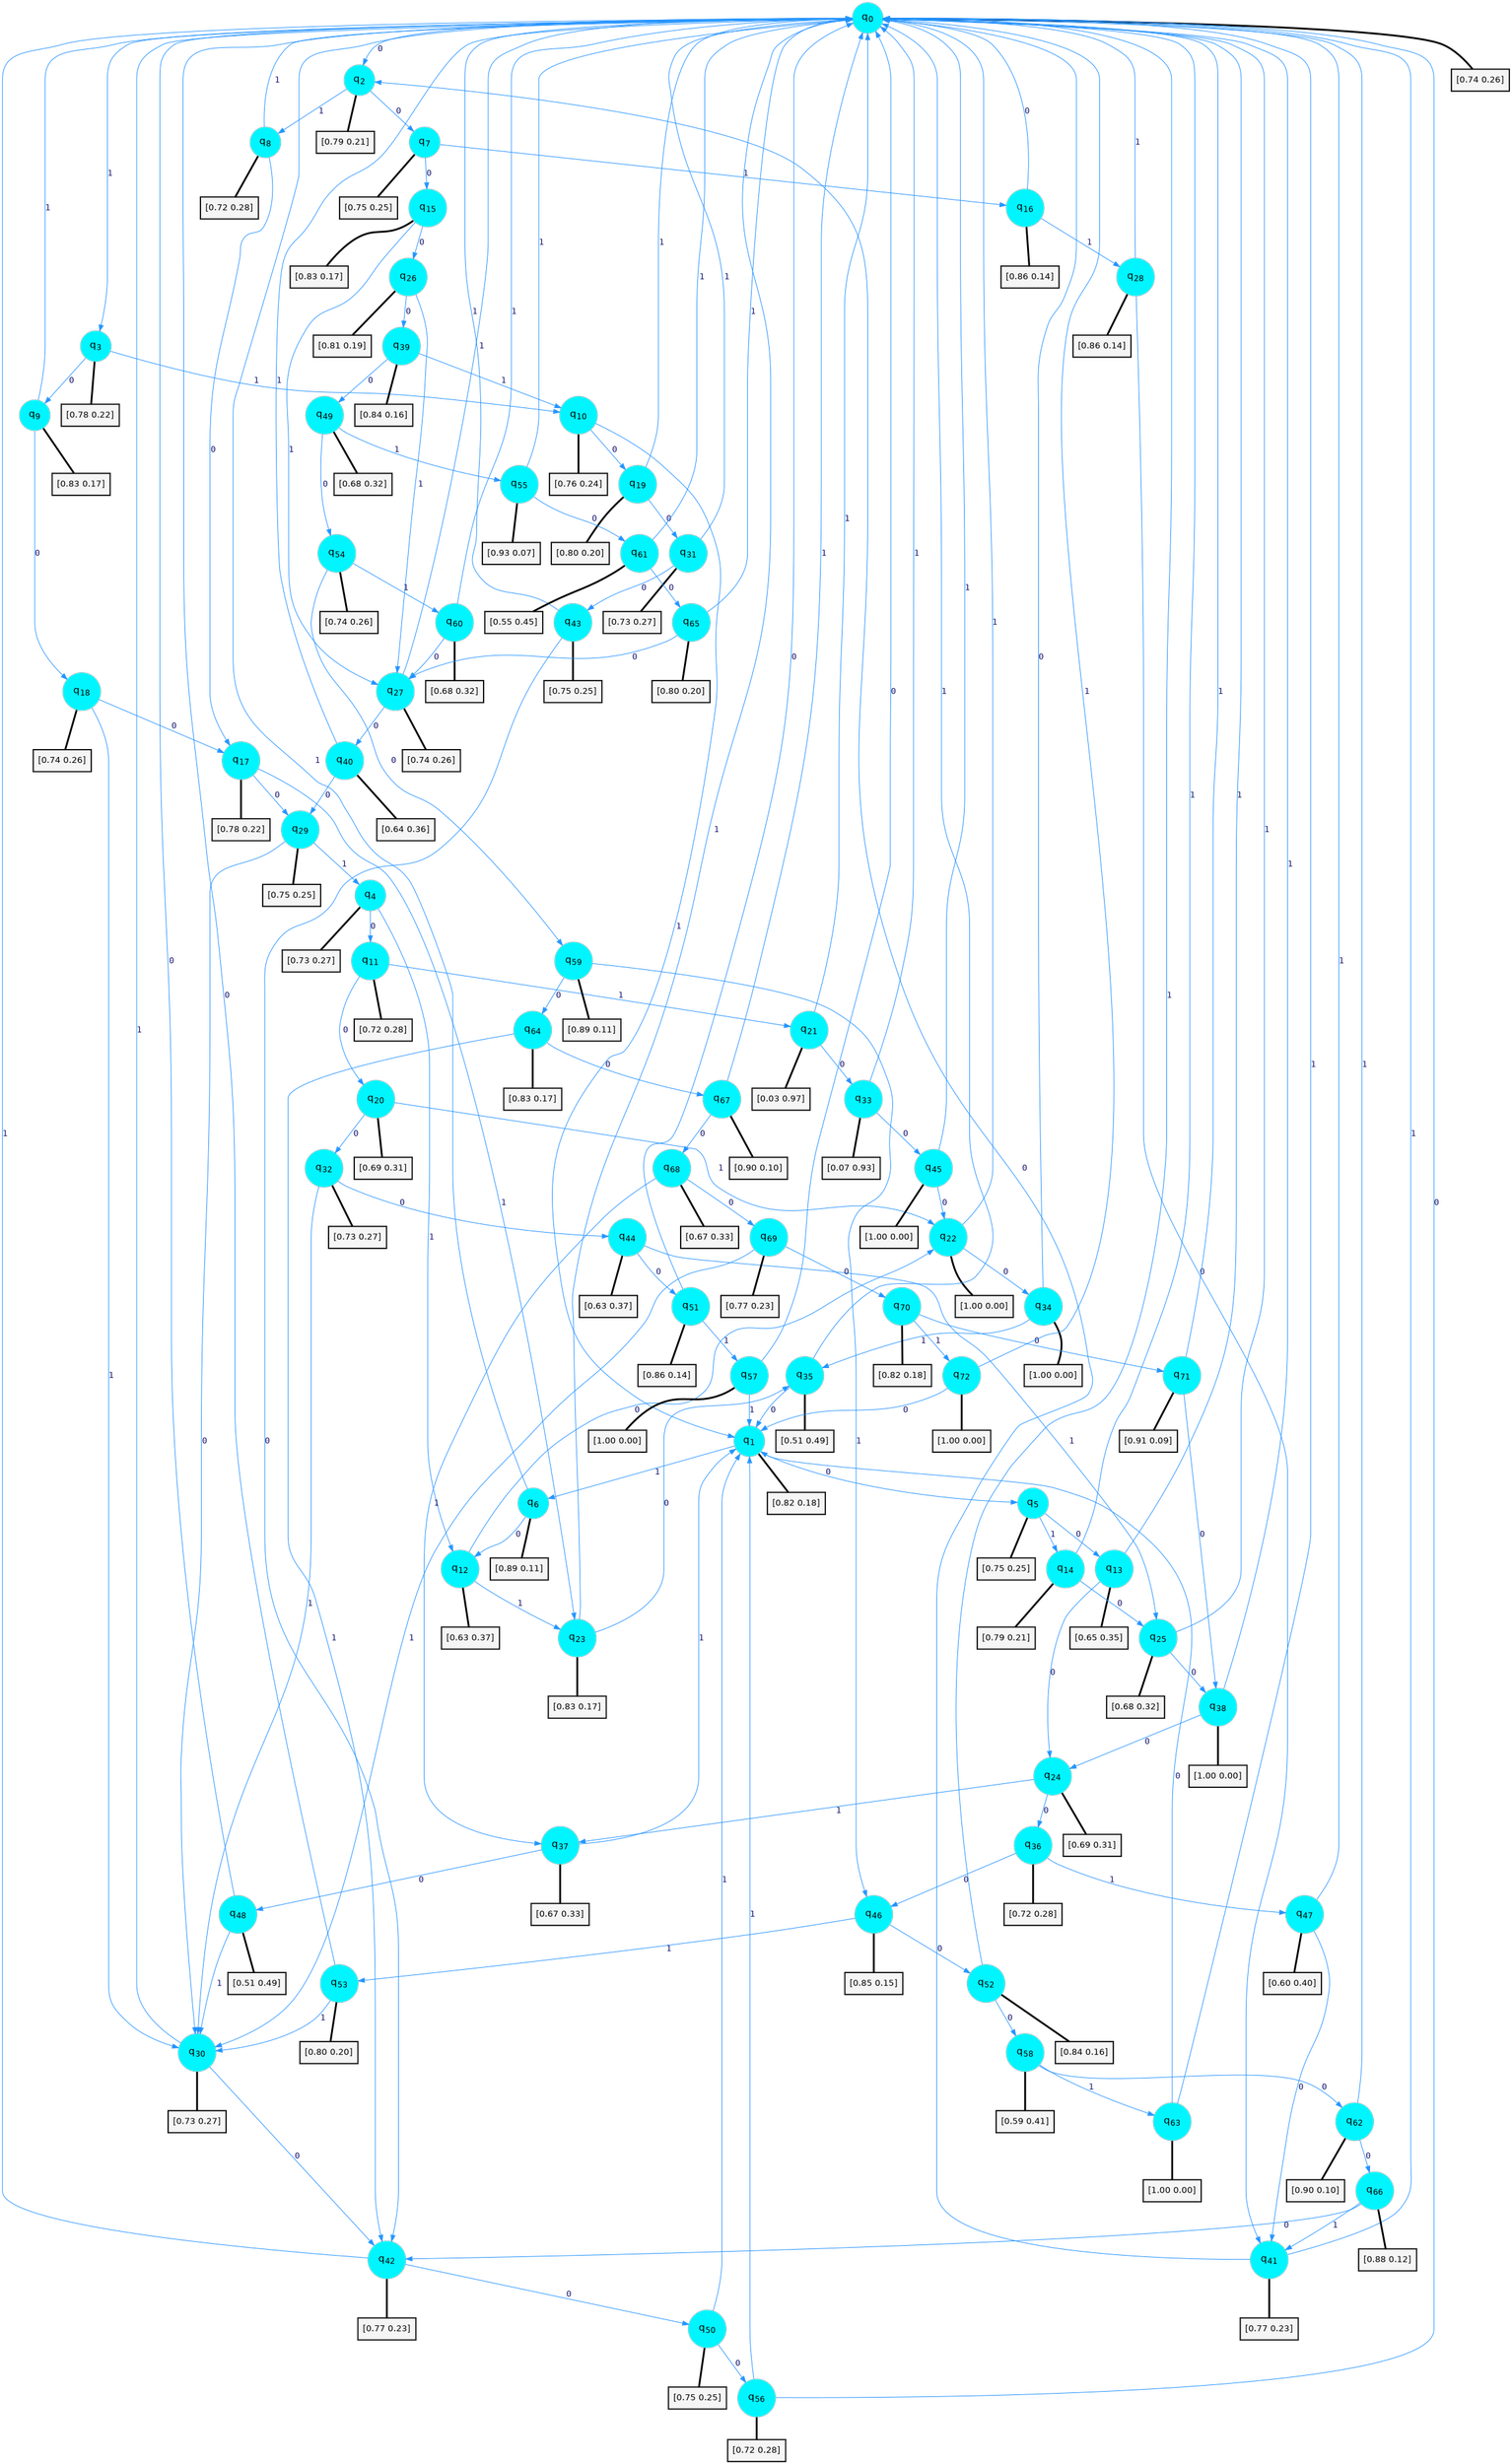 digraph G {
graph [
bgcolor=transparent, dpi=300, rankdir=TD, size="40,25"];
node [
color=gray, fillcolor=turquoise1, fontcolor=black, fontname=Helvetica, fontsize=16, fontweight=bold, shape=circle, style=filled];
edge [
arrowsize=1, color=dodgerblue1, fontcolor=midnightblue, fontname=courier, fontweight=bold, penwidth=1, style=solid, weight=20];
0[label=<q<SUB>0</SUB>>];
1[label=<q<SUB>1</SUB>>];
2[label=<q<SUB>2</SUB>>];
3[label=<q<SUB>3</SUB>>];
4[label=<q<SUB>4</SUB>>];
5[label=<q<SUB>5</SUB>>];
6[label=<q<SUB>6</SUB>>];
7[label=<q<SUB>7</SUB>>];
8[label=<q<SUB>8</SUB>>];
9[label=<q<SUB>9</SUB>>];
10[label=<q<SUB>10</SUB>>];
11[label=<q<SUB>11</SUB>>];
12[label=<q<SUB>12</SUB>>];
13[label=<q<SUB>13</SUB>>];
14[label=<q<SUB>14</SUB>>];
15[label=<q<SUB>15</SUB>>];
16[label=<q<SUB>16</SUB>>];
17[label=<q<SUB>17</SUB>>];
18[label=<q<SUB>18</SUB>>];
19[label=<q<SUB>19</SUB>>];
20[label=<q<SUB>20</SUB>>];
21[label=<q<SUB>21</SUB>>];
22[label=<q<SUB>22</SUB>>];
23[label=<q<SUB>23</SUB>>];
24[label=<q<SUB>24</SUB>>];
25[label=<q<SUB>25</SUB>>];
26[label=<q<SUB>26</SUB>>];
27[label=<q<SUB>27</SUB>>];
28[label=<q<SUB>28</SUB>>];
29[label=<q<SUB>29</SUB>>];
30[label=<q<SUB>30</SUB>>];
31[label=<q<SUB>31</SUB>>];
32[label=<q<SUB>32</SUB>>];
33[label=<q<SUB>33</SUB>>];
34[label=<q<SUB>34</SUB>>];
35[label=<q<SUB>35</SUB>>];
36[label=<q<SUB>36</SUB>>];
37[label=<q<SUB>37</SUB>>];
38[label=<q<SUB>38</SUB>>];
39[label=<q<SUB>39</SUB>>];
40[label=<q<SUB>40</SUB>>];
41[label=<q<SUB>41</SUB>>];
42[label=<q<SUB>42</SUB>>];
43[label=<q<SUB>43</SUB>>];
44[label=<q<SUB>44</SUB>>];
45[label=<q<SUB>45</SUB>>];
46[label=<q<SUB>46</SUB>>];
47[label=<q<SUB>47</SUB>>];
48[label=<q<SUB>48</SUB>>];
49[label=<q<SUB>49</SUB>>];
50[label=<q<SUB>50</SUB>>];
51[label=<q<SUB>51</SUB>>];
52[label=<q<SUB>52</SUB>>];
53[label=<q<SUB>53</SUB>>];
54[label=<q<SUB>54</SUB>>];
55[label=<q<SUB>55</SUB>>];
56[label=<q<SUB>56</SUB>>];
57[label=<q<SUB>57</SUB>>];
58[label=<q<SUB>58</SUB>>];
59[label=<q<SUB>59</SUB>>];
60[label=<q<SUB>60</SUB>>];
61[label=<q<SUB>61</SUB>>];
62[label=<q<SUB>62</SUB>>];
63[label=<q<SUB>63</SUB>>];
64[label=<q<SUB>64</SUB>>];
65[label=<q<SUB>65</SUB>>];
66[label=<q<SUB>66</SUB>>];
67[label=<q<SUB>67</SUB>>];
68[label=<q<SUB>68</SUB>>];
69[label=<q<SUB>69</SUB>>];
70[label=<q<SUB>70</SUB>>];
71[label=<q<SUB>71</SUB>>];
72[label=<q<SUB>72</SUB>>];
73[label="[0.74 0.26]", shape=box,fontcolor=black, fontname=Helvetica, fontsize=14, penwidth=2, fillcolor=whitesmoke,color=black];
74[label="[0.82 0.18]", shape=box,fontcolor=black, fontname=Helvetica, fontsize=14, penwidth=2, fillcolor=whitesmoke,color=black];
75[label="[0.79 0.21]", shape=box,fontcolor=black, fontname=Helvetica, fontsize=14, penwidth=2, fillcolor=whitesmoke,color=black];
76[label="[0.78 0.22]", shape=box,fontcolor=black, fontname=Helvetica, fontsize=14, penwidth=2, fillcolor=whitesmoke,color=black];
77[label="[0.73 0.27]", shape=box,fontcolor=black, fontname=Helvetica, fontsize=14, penwidth=2, fillcolor=whitesmoke,color=black];
78[label="[0.75 0.25]", shape=box,fontcolor=black, fontname=Helvetica, fontsize=14, penwidth=2, fillcolor=whitesmoke,color=black];
79[label="[0.89 0.11]", shape=box,fontcolor=black, fontname=Helvetica, fontsize=14, penwidth=2, fillcolor=whitesmoke,color=black];
80[label="[0.75 0.25]", shape=box,fontcolor=black, fontname=Helvetica, fontsize=14, penwidth=2, fillcolor=whitesmoke,color=black];
81[label="[0.72 0.28]", shape=box,fontcolor=black, fontname=Helvetica, fontsize=14, penwidth=2, fillcolor=whitesmoke,color=black];
82[label="[0.83 0.17]", shape=box,fontcolor=black, fontname=Helvetica, fontsize=14, penwidth=2, fillcolor=whitesmoke,color=black];
83[label="[0.76 0.24]", shape=box,fontcolor=black, fontname=Helvetica, fontsize=14, penwidth=2, fillcolor=whitesmoke,color=black];
84[label="[0.72 0.28]", shape=box,fontcolor=black, fontname=Helvetica, fontsize=14, penwidth=2, fillcolor=whitesmoke,color=black];
85[label="[0.63 0.37]", shape=box,fontcolor=black, fontname=Helvetica, fontsize=14, penwidth=2, fillcolor=whitesmoke,color=black];
86[label="[0.65 0.35]", shape=box,fontcolor=black, fontname=Helvetica, fontsize=14, penwidth=2, fillcolor=whitesmoke,color=black];
87[label="[0.79 0.21]", shape=box,fontcolor=black, fontname=Helvetica, fontsize=14, penwidth=2, fillcolor=whitesmoke,color=black];
88[label="[0.83 0.17]", shape=box,fontcolor=black, fontname=Helvetica, fontsize=14, penwidth=2, fillcolor=whitesmoke,color=black];
89[label="[0.86 0.14]", shape=box,fontcolor=black, fontname=Helvetica, fontsize=14, penwidth=2, fillcolor=whitesmoke,color=black];
90[label="[0.78 0.22]", shape=box,fontcolor=black, fontname=Helvetica, fontsize=14, penwidth=2, fillcolor=whitesmoke,color=black];
91[label="[0.74 0.26]", shape=box,fontcolor=black, fontname=Helvetica, fontsize=14, penwidth=2, fillcolor=whitesmoke,color=black];
92[label="[0.80 0.20]", shape=box,fontcolor=black, fontname=Helvetica, fontsize=14, penwidth=2, fillcolor=whitesmoke,color=black];
93[label="[0.69 0.31]", shape=box,fontcolor=black, fontname=Helvetica, fontsize=14, penwidth=2, fillcolor=whitesmoke,color=black];
94[label="[0.03 0.97]", shape=box,fontcolor=black, fontname=Helvetica, fontsize=14, penwidth=2, fillcolor=whitesmoke,color=black];
95[label="[1.00 0.00]", shape=box,fontcolor=black, fontname=Helvetica, fontsize=14, penwidth=2, fillcolor=whitesmoke,color=black];
96[label="[0.83 0.17]", shape=box,fontcolor=black, fontname=Helvetica, fontsize=14, penwidth=2, fillcolor=whitesmoke,color=black];
97[label="[0.69 0.31]", shape=box,fontcolor=black, fontname=Helvetica, fontsize=14, penwidth=2, fillcolor=whitesmoke,color=black];
98[label="[0.68 0.32]", shape=box,fontcolor=black, fontname=Helvetica, fontsize=14, penwidth=2, fillcolor=whitesmoke,color=black];
99[label="[0.81 0.19]", shape=box,fontcolor=black, fontname=Helvetica, fontsize=14, penwidth=2, fillcolor=whitesmoke,color=black];
100[label="[0.74 0.26]", shape=box,fontcolor=black, fontname=Helvetica, fontsize=14, penwidth=2, fillcolor=whitesmoke,color=black];
101[label="[0.86 0.14]", shape=box,fontcolor=black, fontname=Helvetica, fontsize=14, penwidth=2, fillcolor=whitesmoke,color=black];
102[label="[0.75 0.25]", shape=box,fontcolor=black, fontname=Helvetica, fontsize=14, penwidth=2, fillcolor=whitesmoke,color=black];
103[label="[0.73 0.27]", shape=box,fontcolor=black, fontname=Helvetica, fontsize=14, penwidth=2, fillcolor=whitesmoke,color=black];
104[label="[0.73 0.27]", shape=box,fontcolor=black, fontname=Helvetica, fontsize=14, penwidth=2, fillcolor=whitesmoke,color=black];
105[label="[0.73 0.27]", shape=box,fontcolor=black, fontname=Helvetica, fontsize=14, penwidth=2, fillcolor=whitesmoke,color=black];
106[label="[0.07 0.93]", shape=box,fontcolor=black, fontname=Helvetica, fontsize=14, penwidth=2, fillcolor=whitesmoke,color=black];
107[label="[1.00 0.00]", shape=box,fontcolor=black, fontname=Helvetica, fontsize=14, penwidth=2, fillcolor=whitesmoke,color=black];
108[label="[0.51 0.49]", shape=box,fontcolor=black, fontname=Helvetica, fontsize=14, penwidth=2, fillcolor=whitesmoke,color=black];
109[label="[0.72 0.28]", shape=box,fontcolor=black, fontname=Helvetica, fontsize=14, penwidth=2, fillcolor=whitesmoke,color=black];
110[label="[0.67 0.33]", shape=box,fontcolor=black, fontname=Helvetica, fontsize=14, penwidth=2, fillcolor=whitesmoke,color=black];
111[label="[1.00 0.00]", shape=box,fontcolor=black, fontname=Helvetica, fontsize=14, penwidth=2, fillcolor=whitesmoke,color=black];
112[label="[0.84 0.16]", shape=box,fontcolor=black, fontname=Helvetica, fontsize=14, penwidth=2, fillcolor=whitesmoke,color=black];
113[label="[0.64 0.36]", shape=box,fontcolor=black, fontname=Helvetica, fontsize=14, penwidth=2, fillcolor=whitesmoke,color=black];
114[label="[0.77 0.23]", shape=box,fontcolor=black, fontname=Helvetica, fontsize=14, penwidth=2, fillcolor=whitesmoke,color=black];
115[label="[0.77 0.23]", shape=box,fontcolor=black, fontname=Helvetica, fontsize=14, penwidth=2, fillcolor=whitesmoke,color=black];
116[label="[0.75 0.25]", shape=box,fontcolor=black, fontname=Helvetica, fontsize=14, penwidth=2, fillcolor=whitesmoke,color=black];
117[label="[0.63 0.37]", shape=box,fontcolor=black, fontname=Helvetica, fontsize=14, penwidth=2, fillcolor=whitesmoke,color=black];
118[label="[1.00 0.00]", shape=box,fontcolor=black, fontname=Helvetica, fontsize=14, penwidth=2, fillcolor=whitesmoke,color=black];
119[label="[0.85 0.15]", shape=box,fontcolor=black, fontname=Helvetica, fontsize=14, penwidth=2, fillcolor=whitesmoke,color=black];
120[label="[0.60 0.40]", shape=box,fontcolor=black, fontname=Helvetica, fontsize=14, penwidth=2, fillcolor=whitesmoke,color=black];
121[label="[0.51 0.49]", shape=box,fontcolor=black, fontname=Helvetica, fontsize=14, penwidth=2, fillcolor=whitesmoke,color=black];
122[label="[0.68 0.32]", shape=box,fontcolor=black, fontname=Helvetica, fontsize=14, penwidth=2, fillcolor=whitesmoke,color=black];
123[label="[0.75 0.25]", shape=box,fontcolor=black, fontname=Helvetica, fontsize=14, penwidth=2, fillcolor=whitesmoke,color=black];
124[label="[0.86 0.14]", shape=box,fontcolor=black, fontname=Helvetica, fontsize=14, penwidth=2, fillcolor=whitesmoke,color=black];
125[label="[0.84 0.16]", shape=box,fontcolor=black, fontname=Helvetica, fontsize=14, penwidth=2, fillcolor=whitesmoke,color=black];
126[label="[0.80 0.20]", shape=box,fontcolor=black, fontname=Helvetica, fontsize=14, penwidth=2, fillcolor=whitesmoke,color=black];
127[label="[0.74 0.26]", shape=box,fontcolor=black, fontname=Helvetica, fontsize=14, penwidth=2, fillcolor=whitesmoke,color=black];
128[label="[0.93 0.07]", shape=box,fontcolor=black, fontname=Helvetica, fontsize=14, penwidth=2, fillcolor=whitesmoke,color=black];
129[label="[0.72 0.28]", shape=box,fontcolor=black, fontname=Helvetica, fontsize=14, penwidth=2, fillcolor=whitesmoke,color=black];
130[label="[1.00 0.00]", shape=box,fontcolor=black, fontname=Helvetica, fontsize=14, penwidth=2, fillcolor=whitesmoke,color=black];
131[label="[0.59 0.41]", shape=box,fontcolor=black, fontname=Helvetica, fontsize=14, penwidth=2, fillcolor=whitesmoke,color=black];
132[label="[0.89 0.11]", shape=box,fontcolor=black, fontname=Helvetica, fontsize=14, penwidth=2, fillcolor=whitesmoke,color=black];
133[label="[0.68 0.32]", shape=box,fontcolor=black, fontname=Helvetica, fontsize=14, penwidth=2, fillcolor=whitesmoke,color=black];
134[label="[0.55 0.45]", shape=box,fontcolor=black, fontname=Helvetica, fontsize=14, penwidth=2, fillcolor=whitesmoke,color=black];
135[label="[0.90 0.10]", shape=box,fontcolor=black, fontname=Helvetica, fontsize=14, penwidth=2, fillcolor=whitesmoke,color=black];
136[label="[1.00 0.00]", shape=box,fontcolor=black, fontname=Helvetica, fontsize=14, penwidth=2, fillcolor=whitesmoke,color=black];
137[label="[0.83 0.17]", shape=box,fontcolor=black, fontname=Helvetica, fontsize=14, penwidth=2, fillcolor=whitesmoke,color=black];
138[label="[0.80 0.20]", shape=box,fontcolor=black, fontname=Helvetica, fontsize=14, penwidth=2, fillcolor=whitesmoke,color=black];
139[label="[0.88 0.12]", shape=box,fontcolor=black, fontname=Helvetica, fontsize=14, penwidth=2, fillcolor=whitesmoke,color=black];
140[label="[0.90 0.10]", shape=box,fontcolor=black, fontname=Helvetica, fontsize=14, penwidth=2, fillcolor=whitesmoke,color=black];
141[label="[0.67 0.33]", shape=box,fontcolor=black, fontname=Helvetica, fontsize=14, penwidth=2, fillcolor=whitesmoke,color=black];
142[label="[0.77 0.23]", shape=box,fontcolor=black, fontname=Helvetica, fontsize=14, penwidth=2, fillcolor=whitesmoke,color=black];
143[label="[0.82 0.18]", shape=box,fontcolor=black, fontname=Helvetica, fontsize=14, penwidth=2, fillcolor=whitesmoke,color=black];
144[label="[0.91 0.09]", shape=box,fontcolor=black, fontname=Helvetica, fontsize=14, penwidth=2, fillcolor=whitesmoke,color=black];
145[label="[1.00 0.00]", shape=box,fontcolor=black, fontname=Helvetica, fontsize=14, penwidth=2, fillcolor=whitesmoke,color=black];
0->2 [label=0];
0->3 [label=1];
0->73 [arrowhead=none, penwidth=3,color=black];
1->5 [label=0];
1->6 [label=1];
1->74 [arrowhead=none, penwidth=3,color=black];
2->7 [label=0];
2->8 [label=1];
2->75 [arrowhead=none, penwidth=3,color=black];
3->9 [label=0];
3->10 [label=1];
3->76 [arrowhead=none, penwidth=3,color=black];
4->11 [label=0];
4->12 [label=1];
4->77 [arrowhead=none, penwidth=3,color=black];
5->13 [label=0];
5->14 [label=1];
5->78 [arrowhead=none, penwidth=3,color=black];
6->12 [label=0];
6->0 [label=1];
6->79 [arrowhead=none, penwidth=3,color=black];
7->15 [label=0];
7->16 [label=1];
7->80 [arrowhead=none, penwidth=3,color=black];
8->17 [label=0];
8->0 [label=1];
8->81 [arrowhead=none, penwidth=3,color=black];
9->18 [label=0];
9->0 [label=1];
9->82 [arrowhead=none, penwidth=3,color=black];
10->19 [label=0];
10->1 [label=1];
10->83 [arrowhead=none, penwidth=3,color=black];
11->20 [label=0];
11->21 [label=1];
11->84 [arrowhead=none, penwidth=3,color=black];
12->22 [label=0];
12->23 [label=1];
12->85 [arrowhead=none, penwidth=3,color=black];
13->24 [label=0];
13->0 [label=1];
13->86 [arrowhead=none, penwidth=3,color=black];
14->25 [label=0];
14->0 [label=1];
14->87 [arrowhead=none, penwidth=3,color=black];
15->26 [label=0];
15->27 [label=1];
15->88 [arrowhead=none, penwidth=3,color=black];
16->0 [label=0];
16->28 [label=1];
16->89 [arrowhead=none, penwidth=3,color=black];
17->29 [label=0];
17->23 [label=1];
17->90 [arrowhead=none, penwidth=3,color=black];
18->17 [label=0];
18->30 [label=1];
18->91 [arrowhead=none, penwidth=3,color=black];
19->31 [label=0];
19->0 [label=1];
19->92 [arrowhead=none, penwidth=3,color=black];
20->32 [label=0];
20->22 [label=1];
20->93 [arrowhead=none, penwidth=3,color=black];
21->33 [label=0];
21->0 [label=1];
21->94 [arrowhead=none, penwidth=3,color=black];
22->34 [label=0];
22->0 [label=1];
22->95 [arrowhead=none, penwidth=3,color=black];
23->35 [label=0];
23->0 [label=1];
23->96 [arrowhead=none, penwidth=3,color=black];
24->36 [label=0];
24->37 [label=1];
24->97 [arrowhead=none, penwidth=3,color=black];
25->38 [label=0];
25->0 [label=1];
25->98 [arrowhead=none, penwidth=3,color=black];
26->39 [label=0];
26->27 [label=1];
26->99 [arrowhead=none, penwidth=3,color=black];
27->40 [label=0];
27->0 [label=1];
27->100 [arrowhead=none, penwidth=3,color=black];
28->41 [label=0];
28->0 [label=1];
28->101 [arrowhead=none, penwidth=3,color=black];
29->30 [label=0];
29->4 [label=1];
29->102 [arrowhead=none, penwidth=3,color=black];
30->42 [label=0];
30->0 [label=1];
30->103 [arrowhead=none, penwidth=3,color=black];
31->43 [label=0];
31->0 [label=1];
31->104 [arrowhead=none, penwidth=3,color=black];
32->44 [label=0];
32->30 [label=1];
32->105 [arrowhead=none, penwidth=3,color=black];
33->45 [label=0];
33->0 [label=1];
33->106 [arrowhead=none, penwidth=3,color=black];
34->0 [label=0];
34->35 [label=1];
34->107 [arrowhead=none, penwidth=3,color=black];
35->1 [label=0];
35->0 [label=1];
35->108 [arrowhead=none, penwidth=3,color=black];
36->46 [label=0];
36->47 [label=1];
36->109 [arrowhead=none, penwidth=3,color=black];
37->48 [label=0];
37->1 [label=1];
37->110 [arrowhead=none, penwidth=3,color=black];
38->24 [label=0];
38->0 [label=1];
38->111 [arrowhead=none, penwidth=3,color=black];
39->49 [label=0];
39->10 [label=1];
39->112 [arrowhead=none, penwidth=3,color=black];
40->29 [label=0];
40->0 [label=1];
40->113 [arrowhead=none, penwidth=3,color=black];
41->2 [label=0];
41->0 [label=1];
41->114 [arrowhead=none, penwidth=3,color=black];
42->50 [label=0];
42->0 [label=1];
42->115 [arrowhead=none, penwidth=3,color=black];
43->42 [label=0];
43->0 [label=1];
43->116 [arrowhead=none, penwidth=3,color=black];
44->51 [label=0];
44->25 [label=1];
44->117 [arrowhead=none, penwidth=3,color=black];
45->22 [label=0];
45->0 [label=1];
45->118 [arrowhead=none, penwidth=3,color=black];
46->52 [label=0];
46->53 [label=1];
46->119 [arrowhead=none, penwidth=3,color=black];
47->41 [label=0];
47->0 [label=1];
47->120 [arrowhead=none, penwidth=3,color=black];
48->0 [label=0];
48->30 [label=1];
48->121 [arrowhead=none, penwidth=3,color=black];
49->54 [label=0];
49->55 [label=1];
49->122 [arrowhead=none, penwidth=3,color=black];
50->56 [label=0];
50->1 [label=1];
50->123 [arrowhead=none, penwidth=3,color=black];
51->0 [label=0];
51->57 [label=1];
51->124 [arrowhead=none, penwidth=3,color=black];
52->58 [label=0];
52->0 [label=1];
52->125 [arrowhead=none, penwidth=3,color=black];
53->0 [label=0];
53->30 [label=1];
53->126 [arrowhead=none, penwidth=3,color=black];
54->59 [label=0];
54->60 [label=1];
54->127 [arrowhead=none, penwidth=3,color=black];
55->61 [label=0];
55->0 [label=1];
55->128 [arrowhead=none, penwidth=3,color=black];
56->0 [label=0];
56->1 [label=1];
56->129 [arrowhead=none, penwidth=3,color=black];
57->0 [label=0];
57->1 [label=1];
57->130 [arrowhead=none, penwidth=3,color=black];
58->62 [label=0];
58->63 [label=1];
58->131 [arrowhead=none, penwidth=3,color=black];
59->64 [label=0];
59->46 [label=1];
59->132 [arrowhead=none, penwidth=3,color=black];
60->27 [label=0];
60->0 [label=1];
60->133 [arrowhead=none, penwidth=3,color=black];
61->65 [label=0];
61->0 [label=1];
61->134 [arrowhead=none, penwidth=3,color=black];
62->66 [label=0];
62->0 [label=1];
62->135 [arrowhead=none, penwidth=3,color=black];
63->1 [label=0];
63->0 [label=1];
63->136 [arrowhead=none, penwidth=3,color=black];
64->67 [label=0];
64->42 [label=1];
64->137 [arrowhead=none, penwidth=3,color=black];
65->27 [label=0];
65->0 [label=1];
65->138 [arrowhead=none, penwidth=3,color=black];
66->42 [label=0];
66->41 [label=1];
66->139 [arrowhead=none, penwidth=3,color=black];
67->68 [label=0];
67->0 [label=1];
67->140 [arrowhead=none, penwidth=3,color=black];
68->69 [label=0];
68->37 [label=1];
68->141 [arrowhead=none, penwidth=3,color=black];
69->70 [label=0];
69->30 [label=1];
69->142 [arrowhead=none, penwidth=3,color=black];
70->71 [label=0];
70->72 [label=1];
70->143 [arrowhead=none, penwidth=3,color=black];
71->38 [label=0];
71->0 [label=1];
71->144 [arrowhead=none, penwidth=3,color=black];
72->1 [label=0];
72->0 [label=1];
72->145 [arrowhead=none, penwidth=3,color=black];
}
